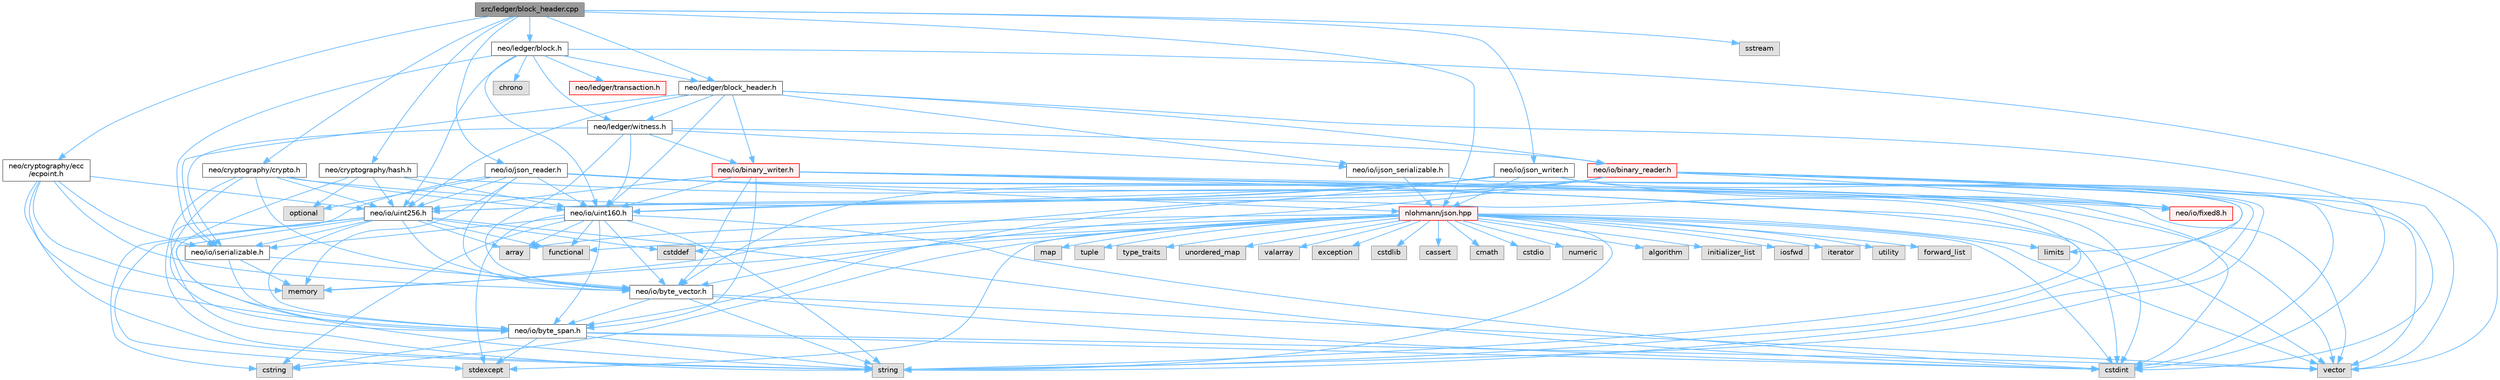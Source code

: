 digraph "src/ledger/block_header.cpp"
{
 // LATEX_PDF_SIZE
  bgcolor="transparent";
  edge [fontname=Helvetica,fontsize=10,labelfontname=Helvetica,labelfontsize=10];
  node [fontname=Helvetica,fontsize=10,shape=box,height=0.2,width=0.4];
  Node1 [id="Node000001",label="src/ledger/block_header.cpp",height=0.2,width=0.4,color="gray40", fillcolor="grey60", style="filled", fontcolor="black",tooltip=" "];
  Node1 -> Node2 [id="edge145_Node000001_Node000002",color="steelblue1",style="solid",tooltip=" "];
  Node2 [id="Node000002",label="neo/cryptography/crypto.h",height=0.2,width=0.4,color="grey40", fillcolor="white", style="filled",URL="$crypto_8h.html",tooltip=" "];
  Node2 -> Node3 [id="edge146_Node000002_Node000003",color="steelblue1",style="solid",tooltip=" "];
  Node3 [id="Node000003",label="neo/io/byte_span.h",height=0.2,width=0.4,color="grey40", fillcolor="white", style="filled",URL="$io_2byte__span_8h.html",tooltip=" "];
  Node3 -> Node4 [id="edge147_Node000003_Node000004",color="steelblue1",style="solid",tooltip=" "];
  Node4 [id="Node000004",label="cstdint",height=0.2,width=0.4,color="grey60", fillcolor="#E0E0E0", style="filled",tooltip=" "];
  Node3 -> Node5 [id="edge148_Node000003_Node000005",color="steelblue1",style="solid",tooltip=" "];
  Node5 [id="Node000005",label="cstring",height=0.2,width=0.4,color="grey60", fillcolor="#E0E0E0", style="filled",tooltip=" "];
  Node3 -> Node6 [id="edge149_Node000003_Node000006",color="steelblue1",style="solid",tooltip=" "];
  Node6 [id="Node000006",label="stdexcept",height=0.2,width=0.4,color="grey60", fillcolor="#E0E0E0", style="filled",tooltip=" "];
  Node3 -> Node7 [id="edge150_Node000003_Node000007",color="steelblue1",style="solid",tooltip=" "];
  Node7 [id="Node000007",label="string",height=0.2,width=0.4,color="grey60", fillcolor="#E0E0E0", style="filled",tooltip=" "];
  Node3 -> Node8 [id="edge151_Node000003_Node000008",color="steelblue1",style="solid",tooltip=" "];
  Node8 [id="Node000008",label="vector",height=0.2,width=0.4,color="grey60", fillcolor="#E0E0E0", style="filled",tooltip=" "];
  Node2 -> Node9 [id="edge152_Node000002_Node000009",color="steelblue1",style="solid",tooltip=" "];
  Node9 [id="Node000009",label="neo/io/byte_vector.h",height=0.2,width=0.4,color="grey40", fillcolor="white", style="filled",URL="$io_2byte__vector_8h.html",tooltip=" "];
  Node9 -> Node3 [id="edge153_Node000009_Node000003",color="steelblue1",style="solid",tooltip=" "];
  Node9 -> Node4 [id="edge154_Node000009_Node000004",color="steelblue1",style="solid",tooltip=" "];
  Node9 -> Node7 [id="edge155_Node000009_Node000007",color="steelblue1",style="solid",tooltip=" "];
  Node9 -> Node8 [id="edge156_Node000009_Node000008",color="steelblue1",style="solid",tooltip=" "];
  Node2 -> Node10 [id="edge157_Node000002_Node000010",color="steelblue1",style="solid",tooltip=" "];
  Node10 [id="Node000010",label="neo/io/uint160.h",height=0.2,width=0.4,color="grey40", fillcolor="white", style="filled",URL="$uint160_8h.html",tooltip=" "];
  Node10 -> Node3 [id="edge158_Node000010_Node000003",color="steelblue1",style="solid",tooltip=" "];
  Node10 -> Node9 [id="edge159_Node000010_Node000009",color="steelblue1",style="solid",tooltip=" "];
  Node10 -> Node11 [id="edge160_Node000010_Node000011",color="steelblue1",style="solid",tooltip=" "];
  Node11 [id="Node000011",label="neo/io/iserializable.h",height=0.2,width=0.4,color="grey40", fillcolor="white", style="filled",URL="$iserializable_8h.html",tooltip=" "];
  Node11 -> Node3 [id="edge161_Node000011_Node000003",color="steelblue1",style="solid",tooltip=" "];
  Node11 -> Node9 [id="edge162_Node000011_Node000009",color="steelblue1",style="solid",tooltip=" "];
  Node11 -> Node12 [id="edge163_Node000011_Node000012",color="steelblue1",style="solid",tooltip=" "];
  Node12 [id="Node000012",label="memory",height=0.2,width=0.4,color="grey60", fillcolor="#E0E0E0", style="filled",tooltip=" "];
  Node10 -> Node13 [id="edge164_Node000010_Node000013",color="steelblue1",style="solid",tooltip=" "];
  Node13 [id="Node000013",label="array",height=0.2,width=0.4,color="grey60", fillcolor="#E0E0E0", style="filled",tooltip=" "];
  Node10 -> Node4 [id="edge165_Node000010_Node000004",color="steelblue1",style="solid",tooltip=" "];
  Node10 -> Node5 [id="edge166_Node000010_Node000005",color="steelblue1",style="solid",tooltip=" "];
  Node10 -> Node14 [id="edge167_Node000010_Node000014",color="steelblue1",style="solid",tooltip=" "];
  Node14 [id="Node000014",label="functional",height=0.2,width=0.4,color="grey60", fillcolor="#E0E0E0", style="filled",tooltip=" "];
  Node10 -> Node6 [id="edge168_Node000010_Node000006",color="steelblue1",style="solid",tooltip=" "];
  Node10 -> Node7 [id="edge169_Node000010_Node000007",color="steelblue1",style="solid",tooltip=" "];
  Node2 -> Node15 [id="edge170_Node000002_Node000015",color="steelblue1",style="solid",tooltip=" "];
  Node15 [id="Node000015",label="neo/io/uint256.h",height=0.2,width=0.4,color="grey40", fillcolor="white", style="filled",URL="$uint256_8h.html",tooltip=" "];
  Node15 -> Node3 [id="edge171_Node000015_Node000003",color="steelblue1",style="solid",tooltip=" "];
  Node15 -> Node9 [id="edge172_Node000015_Node000009",color="steelblue1",style="solid",tooltip=" "];
  Node15 -> Node11 [id="edge173_Node000015_Node000011",color="steelblue1",style="solid",tooltip=" "];
  Node15 -> Node13 [id="edge174_Node000015_Node000013",color="steelblue1",style="solid",tooltip=" "];
  Node15 -> Node16 [id="edge175_Node000015_Node000016",color="steelblue1",style="solid",tooltip=" "];
  Node16 [id="Node000016",label="cstddef",height=0.2,width=0.4,color="grey60", fillcolor="#E0E0E0", style="filled",tooltip=" "];
  Node15 -> Node4 [id="edge176_Node000015_Node000004",color="steelblue1",style="solid",tooltip=" "];
  Node15 -> Node5 [id="edge177_Node000015_Node000005",color="steelblue1",style="solid",tooltip=" "];
  Node15 -> Node14 [id="edge178_Node000015_Node000014",color="steelblue1",style="solid",tooltip=" "];
  Node15 -> Node6 [id="edge179_Node000015_Node000006",color="steelblue1",style="solid",tooltip=" "];
  Node15 -> Node7 [id="edge180_Node000015_Node000007",color="steelblue1",style="solid",tooltip=" "];
  Node2 -> Node4 [id="edge181_Node000002_Node000004",color="steelblue1",style="solid",tooltip=" "];
  Node2 -> Node7 [id="edge182_Node000002_Node000007",color="steelblue1",style="solid",tooltip=" "];
  Node1 -> Node17 [id="edge183_Node000001_Node000017",color="steelblue1",style="solid",tooltip=" "];
  Node17 [id="Node000017",label="neo/cryptography/ecc\l/ecpoint.h",height=0.2,width=0.4,color="grey40", fillcolor="white", style="filled",URL="$ecpoint_8h.html",tooltip=" "];
  Node17 -> Node3 [id="edge184_Node000017_Node000003",color="steelblue1",style="solid",tooltip=" "];
  Node17 -> Node9 [id="edge185_Node000017_Node000009",color="steelblue1",style="solid",tooltip=" "];
  Node17 -> Node11 [id="edge186_Node000017_Node000011",color="steelblue1",style="solid",tooltip=" "];
  Node17 -> Node15 [id="edge187_Node000017_Node000015",color="steelblue1",style="solid",tooltip=" "];
  Node17 -> Node12 [id="edge188_Node000017_Node000012",color="steelblue1",style="solid",tooltip=" "];
  Node17 -> Node7 [id="edge189_Node000017_Node000007",color="steelblue1",style="solid",tooltip=" "];
  Node1 -> Node18 [id="edge190_Node000001_Node000018",color="steelblue1",style="solid",tooltip=" "];
  Node18 [id="Node000018",label="neo/cryptography/hash.h",height=0.2,width=0.4,color="grey40", fillcolor="white", style="filled",URL="$hash_8h.html",tooltip=" "];
  Node18 -> Node3 [id="edge191_Node000018_Node000003",color="steelblue1",style="solid",tooltip=" "];
  Node18 -> Node10 [id="edge192_Node000018_Node000010",color="steelblue1",style="solid",tooltip=" "];
  Node18 -> Node15 [id="edge193_Node000018_Node000015",color="steelblue1",style="solid",tooltip=" "];
  Node18 -> Node19 [id="edge194_Node000018_Node000019",color="steelblue1",style="solid",tooltip=" "];
  Node19 [id="Node000019",label="optional",height=0.2,width=0.4,color="grey60", fillcolor="#E0E0E0", style="filled",tooltip=" "];
  Node18 -> Node8 [id="edge195_Node000018_Node000008",color="steelblue1",style="solid",tooltip=" "];
  Node1 -> Node20 [id="edge196_Node000001_Node000020",color="steelblue1",style="solid",tooltip=" "];
  Node20 [id="Node000020",label="neo/io/json_reader.h",height=0.2,width=0.4,color="grey40", fillcolor="white", style="filled",URL="$json__reader_8h.html",tooltip=" "];
  Node20 -> Node9 [id="edge197_Node000020_Node000009",color="steelblue1",style="solid",tooltip=" "];
  Node20 -> Node21 [id="edge198_Node000020_Node000021",color="steelblue1",style="solid",tooltip=" "];
  Node21 [id="Node000021",label="neo/io/fixed8.h",height=0.2,width=0.4,color="red", fillcolor="#FFF0F0", style="filled",URL="$io_2fixed8_8h.html",tooltip=" "];
  Node20 -> Node10 [id="edge199_Node000020_Node000010",color="steelblue1",style="solid",tooltip=" "];
  Node20 -> Node15 [id="edge200_Node000020_Node000015",color="steelblue1",style="solid",tooltip=" "];
  Node20 -> Node4 [id="edge201_Node000020_Node000004",color="steelblue1",style="solid",tooltip=" "];
  Node20 -> Node12 [id="edge202_Node000020_Node000012",color="steelblue1",style="solid",tooltip=" "];
  Node20 -> Node24 [id="edge203_Node000020_Node000024",color="steelblue1",style="solid",tooltip=" "];
  Node24 [id="Node000024",label="nlohmann/json.hpp",height=0.2,width=0.4,color="red", fillcolor="#FFF0F0", style="filled",URL="$json_8hpp.html",tooltip=" "];
  Node24 -> Node25 [id="edge204_Node000024_Node000025",color="steelblue1",style="solid",tooltip=" "];
  Node25 [id="Node000025",label="algorithm",height=0.2,width=0.4,color="grey60", fillcolor="#E0E0E0", style="filled",tooltip=" "];
  Node24 -> Node16 [id="edge205_Node000024_Node000016",color="steelblue1",style="solid",tooltip=" "];
  Node24 -> Node14 [id="edge206_Node000024_Node000014",color="steelblue1",style="solid",tooltip=" "];
  Node24 -> Node26 [id="edge207_Node000024_Node000026",color="steelblue1",style="solid",tooltip=" "];
  Node26 [id="Node000026",label="initializer_list",height=0.2,width=0.4,color="grey60", fillcolor="#E0E0E0", style="filled",tooltip=" "];
  Node24 -> Node27 [id="edge208_Node000024_Node000027",color="steelblue1",style="solid",tooltip=" "];
  Node27 [id="Node000027",label="iosfwd",height=0.2,width=0.4,color="grey60", fillcolor="#E0E0E0", style="filled",tooltip=" "];
  Node24 -> Node28 [id="edge209_Node000024_Node000028",color="steelblue1",style="solid",tooltip=" "];
  Node28 [id="Node000028",label="iterator",height=0.2,width=0.4,color="grey60", fillcolor="#E0E0E0", style="filled",tooltip=" "];
  Node24 -> Node12 [id="edge210_Node000024_Node000012",color="steelblue1",style="solid",tooltip=" "];
  Node24 -> Node7 [id="edge211_Node000024_Node000007",color="steelblue1",style="solid",tooltip=" "];
  Node24 -> Node29 [id="edge212_Node000024_Node000029",color="steelblue1",style="solid",tooltip=" "];
  Node29 [id="Node000029",label="utility",height=0.2,width=0.4,color="grey60", fillcolor="#E0E0E0", style="filled",tooltip=" "];
  Node24 -> Node8 [id="edge213_Node000024_Node000008",color="steelblue1",style="solid",tooltip=" "];
  Node24 -> Node13 [id="edge214_Node000024_Node000013",color="steelblue1",style="solid",tooltip=" "];
  Node24 -> Node30 [id="edge215_Node000024_Node000030",color="steelblue1",style="solid",tooltip=" "];
  Node30 [id="Node000030",label="forward_list",height=0.2,width=0.4,color="grey60", fillcolor="#E0E0E0", style="filled",tooltip=" "];
  Node24 -> Node31 [id="edge216_Node000024_Node000031",color="steelblue1",style="solid",tooltip=" "];
  Node31 [id="Node000031",label="map",height=0.2,width=0.4,color="grey60", fillcolor="#E0E0E0", style="filled",tooltip=" "];
  Node24 -> Node32 [id="edge217_Node000024_Node000032",color="steelblue1",style="solid",tooltip=" "];
  Node32 [id="Node000032",label="tuple",height=0.2,width=0.4,color="grey60", fillcolor="#E0E0E0", style="filled",tooltip=" "];
  Node24 -> Node33 [id="edge218_Node000024_Node000033",color="steelblue1",style="solid",tooltip=" "];
  Node33 [id="Node000033",label="type_traits",height=0.2,width=0.4,color="grey60", fillcolor="#E0E0E0", style="filled",tooltip=" "];
  Node24 -> Node34 [id="edge219_Node000024_Node000034",color="steelblue1",style="solid",tooltip=" "];
  Node34 [id="Node000034",label="unordered_map",height=0.2,width=0.4,color="grey60", fillcolor="#E0E0E0", style="filled",tooltip=" "];
  Node24 -> Node35 [id="edge220_Node000024_Node000035",color="steelblue1",style="solid",tooltip=" "];
  Node35 [id="Node000035",label="valarray",height=0.2,width=0.4,color="grey60", fillcolor="#E0E0E0", style="filled",tooltip=" "];
  Node24 -> Node36 [id="edge221_Node000024_Node000036",color="steelblue1",style="solid",tooltip=" "];
  Node36 [id="Node000036",label="exception",height=0.2,width=0.4,color="grey60", fillcolor="#E0E0E0", style="filled",tooltip=" "];
  Node24 -> Node6 [id="edge222_Node000024_Node000006",color="steelblue1",style="solid",tooltip=" "];
  Node24 -> Node4 [id="edge223_Node000024_Node000004",color="steelblue1",style="solid",tooltip=" "];
  Node24 -> Node37 [id="edge224_Node000024_Node000037",color="steelblue1",style="solid",tooltip=" "];
  Node37 [id="Node000037",label="cstdlib",height=0.2,width=0.4,color="grey60", fillcolor="#E0E0E0", style="filled",tooltip=" "];
  Node24 -> Node38 [id="edge225_Node000024_Node000038",color="steelblue1",style="solid",tooltip=" "];
  Node38 [id="Node000038",label="cassert",height=0.2,width=0.4,color="grey60", fillcolor="#E0E0E0", style="filled",tooltip=" "];
  Node24 -> Node23 [id="edge226_Node000024_Node000023",color="steelblue1",style="solid",tooltip=" "];
  Node23 [id="Node000023",label="limits",height=0.2,width=0.4,color="grey60", fillcolor="#E0E0E0", style="filled",tooltip=" "];
  Node24 -> Node5 [id="edge227_Node000024_Node000005",color="steelblue1",style="solid",tooltip=" "];
  Node24 -> Node39 [id="edge228_Node000024_Node000039",color="steelblue1",style="solid",tooltip=" "];
  Node39 [id="Node000039",label="cmath",height=0.2,width=0.4,color="grey60", fillcolor="#E0E0E0", style="filled",tooltip=" "];
  Node24 -> Node40 [id="edge229_Node000024_Node000040",color="steelblue1",style="solid",tooltip=" "];
  Node40 [id="Node000040",label="cstdio",height=0.2,width=0.4,color="grey60", fillcolor="#E0E0E0", style="filled",tooltip=" "];
  Node24 -> Node41 [id="edge230_Node000024_Node000041",color="steelblue1",style="solid",tooltip=" "];
  Node41 [id="Node000041",label="numeric",height=0.2,width=0.4,color="grey60", fillcolor="#E0E0E0", style="filled",tooltip=" "];
  Node20 -> Node19 [id="edge231_Node000020_Node000019",color="steelblue1",style="solid",tooltip=" "];
  Node20 -> Node7 [id="edge232_Node000020_Node000007",color="steelblue1",style="solid",tooltip=" "];
  Node20 -> Node8 [id="edge233_Node000020_Node000008",color="steelblue1",style="solid",tooltip=" "];
  Node1 -> Node49 [id="edge234_Node000001_Node000049",color="steelblue1",style="solid",tooltip=" "];
  Node49 [id="Node000049",label="neo/io/json_writer.h",height=0.2,width=0.4,color="grey40", fillcolor="white", style="filled",URL="$json__writer_8h.html",tooltip=" "];
  Node49 -> Node3 [id="edge235_Node000049_Node000003",color="steelblue1",style="solid",tooltip=" "];
  Node49 -> Node9 [id="edge236_Node000049_Node000009",color="steelblue1",style="solid",tooltip=" "];
  Node49 -> Node21 [id="edge237_Node000049_Node000021",color="steelblue1",style="solid",tooltip=" "];
  Node49 -> Node10 [id="edge238_Node000049_Node000010",color="steelblue1",style="solid",tooltip=" "];
  Node49 -> Node15 [id="edge239_Node000049_Node000015",color="steelblue1",style="solid",tooltip=" "];
  Node49 -> Node4 [id="edge240_Node000049_Node000004",color="steelblue1",style="solid",tooltip=" "];
  Node49 -> Node24 [id="edge241_Node000049_Node000024",color="steelblue1",style="solid",tooltip=" "];
  Node49 -> Node7 [id="edge242_Node000049_Node000007",color="steelblue1",style="solid",tooltip=" "];
  Node49 -> Node8 [id="edge243_Node000049_Node000008",color="steelblue1",style="solid",tooltip=" "];
  Node1 -> Node50 [id="edge244_Node000001_Node000050",color="steelblue1",style="solid",tooltip=" "];
  Node50 [id="Node000050",label="neo/ledger/block.h",height=0.2,width=0.4,color="grey40", fillcolor="white", style="filled",URL="$ledger_2block_8h.html",tooltip=" "];
  Node50 -> Node11 [id="edge245_Node000050_Node000011",color="steelblue1",style="solid",tooltip=" "];
  Node50 -> Node10 [id="edge246_Node000050_Node000010",color="steelblue1",style="solid",tooltip=" "];
  Node50 -> Node15 [id="edge247_Node000050_Node000015",color="steelblue1",style="solid",tooltip=" "];
  Node50 -> Node51 [id="edge248_Node000050_Node000051",color="steelblue1",style="solid",tooltip=" "];
  Node51 [id="Node000051",label="neo/ledger/block_header.h",height=0.2,width=0.4,color="grey40", fillcolor="white", style="filled",URL="$block__header_8h.html",tooltip=" "];
  Node51 -> Node52 [id="edge249_Node000051_Node000052",color="steelblue1",style="solid",tooltip=" "];
  Node52 [id="Node000052",label="neo/io/binary_reader.h",height=0.2,width=0.4,color="red", fillcolor="#FFF0F0", style="filled",URL="$binary__reader_8h.html",tooltip=" "];
  Node52 -> Node9 [id="edge250_Node000052_Node000009",color="steelblue1",style="solid",tooltip=" "];
  Node52 -> Node21 [id="edge251_Node000052_Node000021",color="steelblue1",style="solid",tooltip=" "];
  Node52 -> Node10 [id="edge252_Node000052_Node000010",color="steelblue1",style="solid",tooltip=" "];
  Node52 -> Node15 [id="edge253_Node000052_Node000015",color="steelblue1",style="solid",tooltip=" "];
  Node52 -> Node4 [id="edge254_Node000052_Node000004",color="steelblue1",style="solid",tooltip=" "];
  Node52 -> Node23 [id="edge255_Node000052_Node000023",color="steelblue1",style="solid",tooltip=" "];
  Node52 -> Node12 [id="edge256_Node000052_Node000012",color="steelblue1",style="solid",tooltip=" "];
  Node52 -> Node7 [id="edge257_Node000052_Node000007",color="steelblue1",style="solid",tooltip=" "];
  Node52 -> Node8 [id="edge258_Node000052_Node000008",color="steelblue1",style="solid",tooltip=" "];
  Node51 -> Node53 [id="edge259_Node000051_Node000053",color="steelblue1",style="solid",tooltip=" "];
  Node53 [id="Node000053",label="neo/io/binary_writer.h",height=0.2,width=0.4,color="red", fillcolor="#FFF0F0", style="filled",URL="$binary__writer_8h.html",tooltip=" "];
  Node53 -> Node3 [id="edge260_Node000053_Node000003",color="steelblue1",style="solid",tooltip=" "];
  Node53 -> Node9 [id="edge261_Node000053_Node000009",color="steelblue1",style="solid",tooltip=" "];
  Node53 -> Node21 [id="edge262_Node000053_Node000021",color="steelblue1",style="solid",tooltip=" "];
  Node53 -> Node10 [id="edge263_Node000053_Node000010",color="steelblue1",style="solid",tooltip=" "];
  Node53 -> Node15 [id="edge264_Node000053_Node000015",color="steelblue1",style="solid",tooltip=" "];
  Node53 -> Node4 [id="edge265_Node000053_Node000004",color="steelblue1",style="solid",tooltip=" "];
  Node53 -> Node7 [id="edge266_Node000053_Node000007",color="steelblue1",style="solid",tooltip=" "];
  Node53 -> Node8 [id="edge267_Node000053_Node000008",color="steelblue1",style="solid",tooltip=" "];
  Node51 -> Node54 [id="edge268_Node000051_Node000054",color="steelblue1",style="solid",tooltip=" "];
  Node54 [id="Node000054",label="neo/io/ijson_serializable.h",height=0.2,width=0.4,color="grey40", fillcolor="white", style="filled",URL="$ijson__serializable_8h.html",tooltip=" "];
  Node54 -> Node24 [id="edge269_Node000054_Node000024",color="steelblue1",style="solid",tooltip=" "];
  Node54 -> Node7 [id="edge270_Node000054_Node000007",color="steelblue1",style="solid",tooltip=" "];
  Node51 -> Node11 [id="edge271_Node000051_Node000011",color="steelblue1",style="solid",tooltip=" "];
  Node51 -> Node10 [id="edge272_Node000051_Node000010",color="steelblue1",style="solid",tooltip=" "];
  Node51 -> Node15 [id="edge273_Node000051_Node000015",color="steelblue1",style="solid",tooltip=" "];
  Node51 -> Node55 [id="edge274_Node000051_Node000055",color="steelblue1",style="solid",tooltip=" "];
  Node55 [id="Node000055",label="neo/ledger/witness.h",height=0.2,width=0.4,color="grey40", fillcolor="white", style="filled",URL="$ledger_2witness_8h.html",tooltip=" "];
  Node55 -> Node52 [id="edge275_Node000055_Node000052",color="steelblue1",style="solid",tooltip=" "];
  Node55 -> Node53 [id="edge276_Node000055_Node000053",color="steelblue1",style="solid",tooltip=" "];
  Node55 -> Node9 [id="edge277_Node000055_Node000009",color="steelblue1",style="solid",tooltip=" "];
  Node55 -> Node54 [id="edge278_Node000055_Node000054",color="steelblue1",style="solid",tooltip=" "];
  Node55 -> Node11 [id="edge279_Node000055_Node000011",color="steelblue1",style="solid",tooltip=" "];
  Node55 -> Node10 [id="edge280_Node000055_Node000010",color="steelblue1",style="solid",tooltip=" "];
  Node51 -> Node4 [id="edge281_Node000051_Node000004",color="steelblue1",style="solid",tooltip=" "];
  Node50 -> Node56 [id="edge282_Node000050_Node000056",color="steelblue1",style="solid",tooltip=" "];
  Node56 [id="Node000056",label="neo/ledger/transaction.h",height=0.2,width=0.4,color="red", fillcolor="#FFF0F0", style="filled",URL="$ledger_2transaction_8h.html",tooltip=" "];
  Node50 -> Node55 [id="edge283_Node000050_Node000055",color="steelblue1",style="solid",tooltip=" "];
  Node50 -> Node67 [id="edge284_Node000050_Node000067",color="steelblue1",style="solid",tooltip=" "];
  Node67 [id="Node000067",label="chrono",height=0.2,width=0.4,color="grey60", fillcolor="#E0E0E0", style="filled",tooltip=" "];
  Node50 -> Node8 [id="edge285_Node000050_Node000008",color="steelblue1",style="solid",tooltip=" "];
  Node1 -> Node51 [id="edge286_Node000001_Node000051",color="steelblue1",style="solid",tooltip=" "];
  Node1 -> Node24 [id="edge287_Node000001_Node000024",color="steelblue1",style="solid",tooltip=" "];
  Node1 -> Node68 [id="edge288_Node000001_Node000068",color="steelblue1",style="solid",tooltip=" "];
  Node68 [id="Node000068",label="sstream",height=0.2,width=0.4,color="grey60", fillcolor="#E0E0E0", style="filled",tooltip=" "];
}
